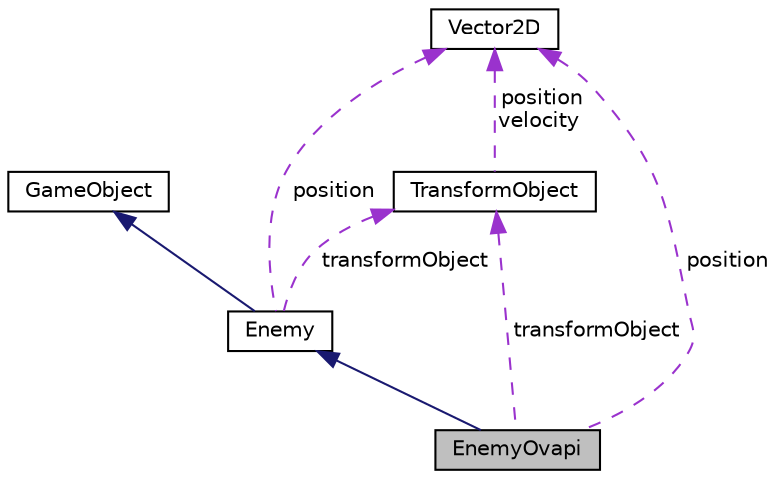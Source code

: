 digraph "EnemyOvapi"
{
 // LATEX_PDF_SIZE
  edge [fontname="Helvetica",fontsize="10",labelfontname="Helvetica",labelfontsize="10"];
  node [fontname="Helvetica",fontsize="10",shape=record];
  Node1 [label="EnemyOvapi",height=0.2,width=0.4,color="black", fillcolor="grey75", style="filled", fontcolor="black",tooltip="Smart type of an Enemy, uses BFS to find the shortest path to a Player, extends Enemy."];
  Node2 -> Node1 [dir="back",color="midnightblue",fontsize="10",style="solid",fontname="Helvetica"];
  Node2 [label="Enemy",height=0.2,width=0.4,color="black", fillcolor="white", style="filled",URL="$classEnemy.html",tooltip="Class for defining common behaviour for the enemy, extends GameObject."];
  Node3 -> Node2 [dir="back",color="midnightblue",fontsize="10",style="solid",fontname="Helvetica"];
  Node3 [label="GameObject",height=0.2,width=0.4,color="black", fillcolor="white", style="filled",URL="$classGameObject.html",tooltip="Base class for all entities in the game."];
  Node4 -> Node2 [dir="back",color="darkorchid3",fontsize="10",style="dashed",label=" position" ,fontname="Helvetica"];
  Node4 [label="Vector2D",height=0.2,width=0.4,color="black", fillcolor="white", style="filled",URL="$classVector2D.html",tooltip="Class for physics and math for our game."];
  Node5 -> Node2 [dir="back",color="darkorchid3",fontsize="10",style="dashed",label=" transformObject" ,fontname="Helvetica"];
  Node5 [label="TransformObject",height=0.2,width=0.4,color="black", fillcolor="white", style="filled",URL="$classTransformObject.html",tooltip="Class for defining objects speed, scale, height and width."];
  Node4 -> Node5 [dir="back",color="darkorchid3",fontsize="10",style="dashed",label=" position\nvelocity" ,fontname="Helvetica"];
  Node4 -> Node1 [dir="back",color="darkorchid3",fontsize="10",style="dashed",label=" position" ,fontname="Helvetica"];
  Node5 -> Node1 [dir="back",color="darkorchid3",fontsize="10",style="dashed",label=" transformObject" ,fontname="Helvetica"];
}
